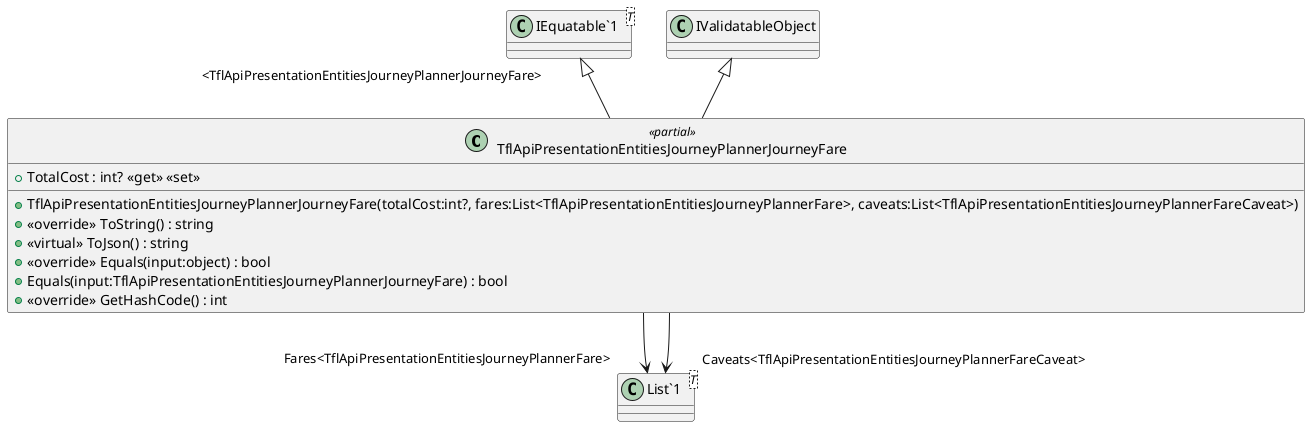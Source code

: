 @startuml
class TflApiPresentationEntitiesJourneyPlannerJourneyFare <<partial>> {
    + TflApiPresentationEntitiesJourneyPlannerJourneyFare(totalCost:int?, fares:List<TflApiPresentationEntitiesJourneyPlannerFare>, caveats:List<TflApiPresentationEntitiesJourneyPlannerFareCaveat>)
    + TotalCost : int? <<get>> <<set>>
    + <<override>> ToString() : string
    + <<virtual>> ToJson() : string
    + <<override>> Equals(input:object) : bool
    + Equals(input:TflApiPresentationEntitiesJourneyPlannerJourneyFare) : bool
    + <<override>> GetHashCode() : int
}
class "IEquatable`1"<T> {
}
class "List`1"<T> {
}
"IEquatable`1" "<TflApiPresentationEntitiesJourneyPlannerJourneyFare>" <|-- TflApiPresentationEntitiesJourneyPlannerJourneyFare
IValidatableObject <|-- TflApiPresentationEntitiesJourneyPlannerJourneyFare
TflApiPresentationEntitiesJourneyPlannerJourneyFare --> "Fares<TflApiPresentationEntitiesJourneyPlannerFare>" "List`1"
TflApiPresentationEntitiesJourneyPlannerJourneyFare --> "Caveats<TflApiPresentationEntitiesJourneyPlannerFareCaveat>" "List`1"
@enduml
